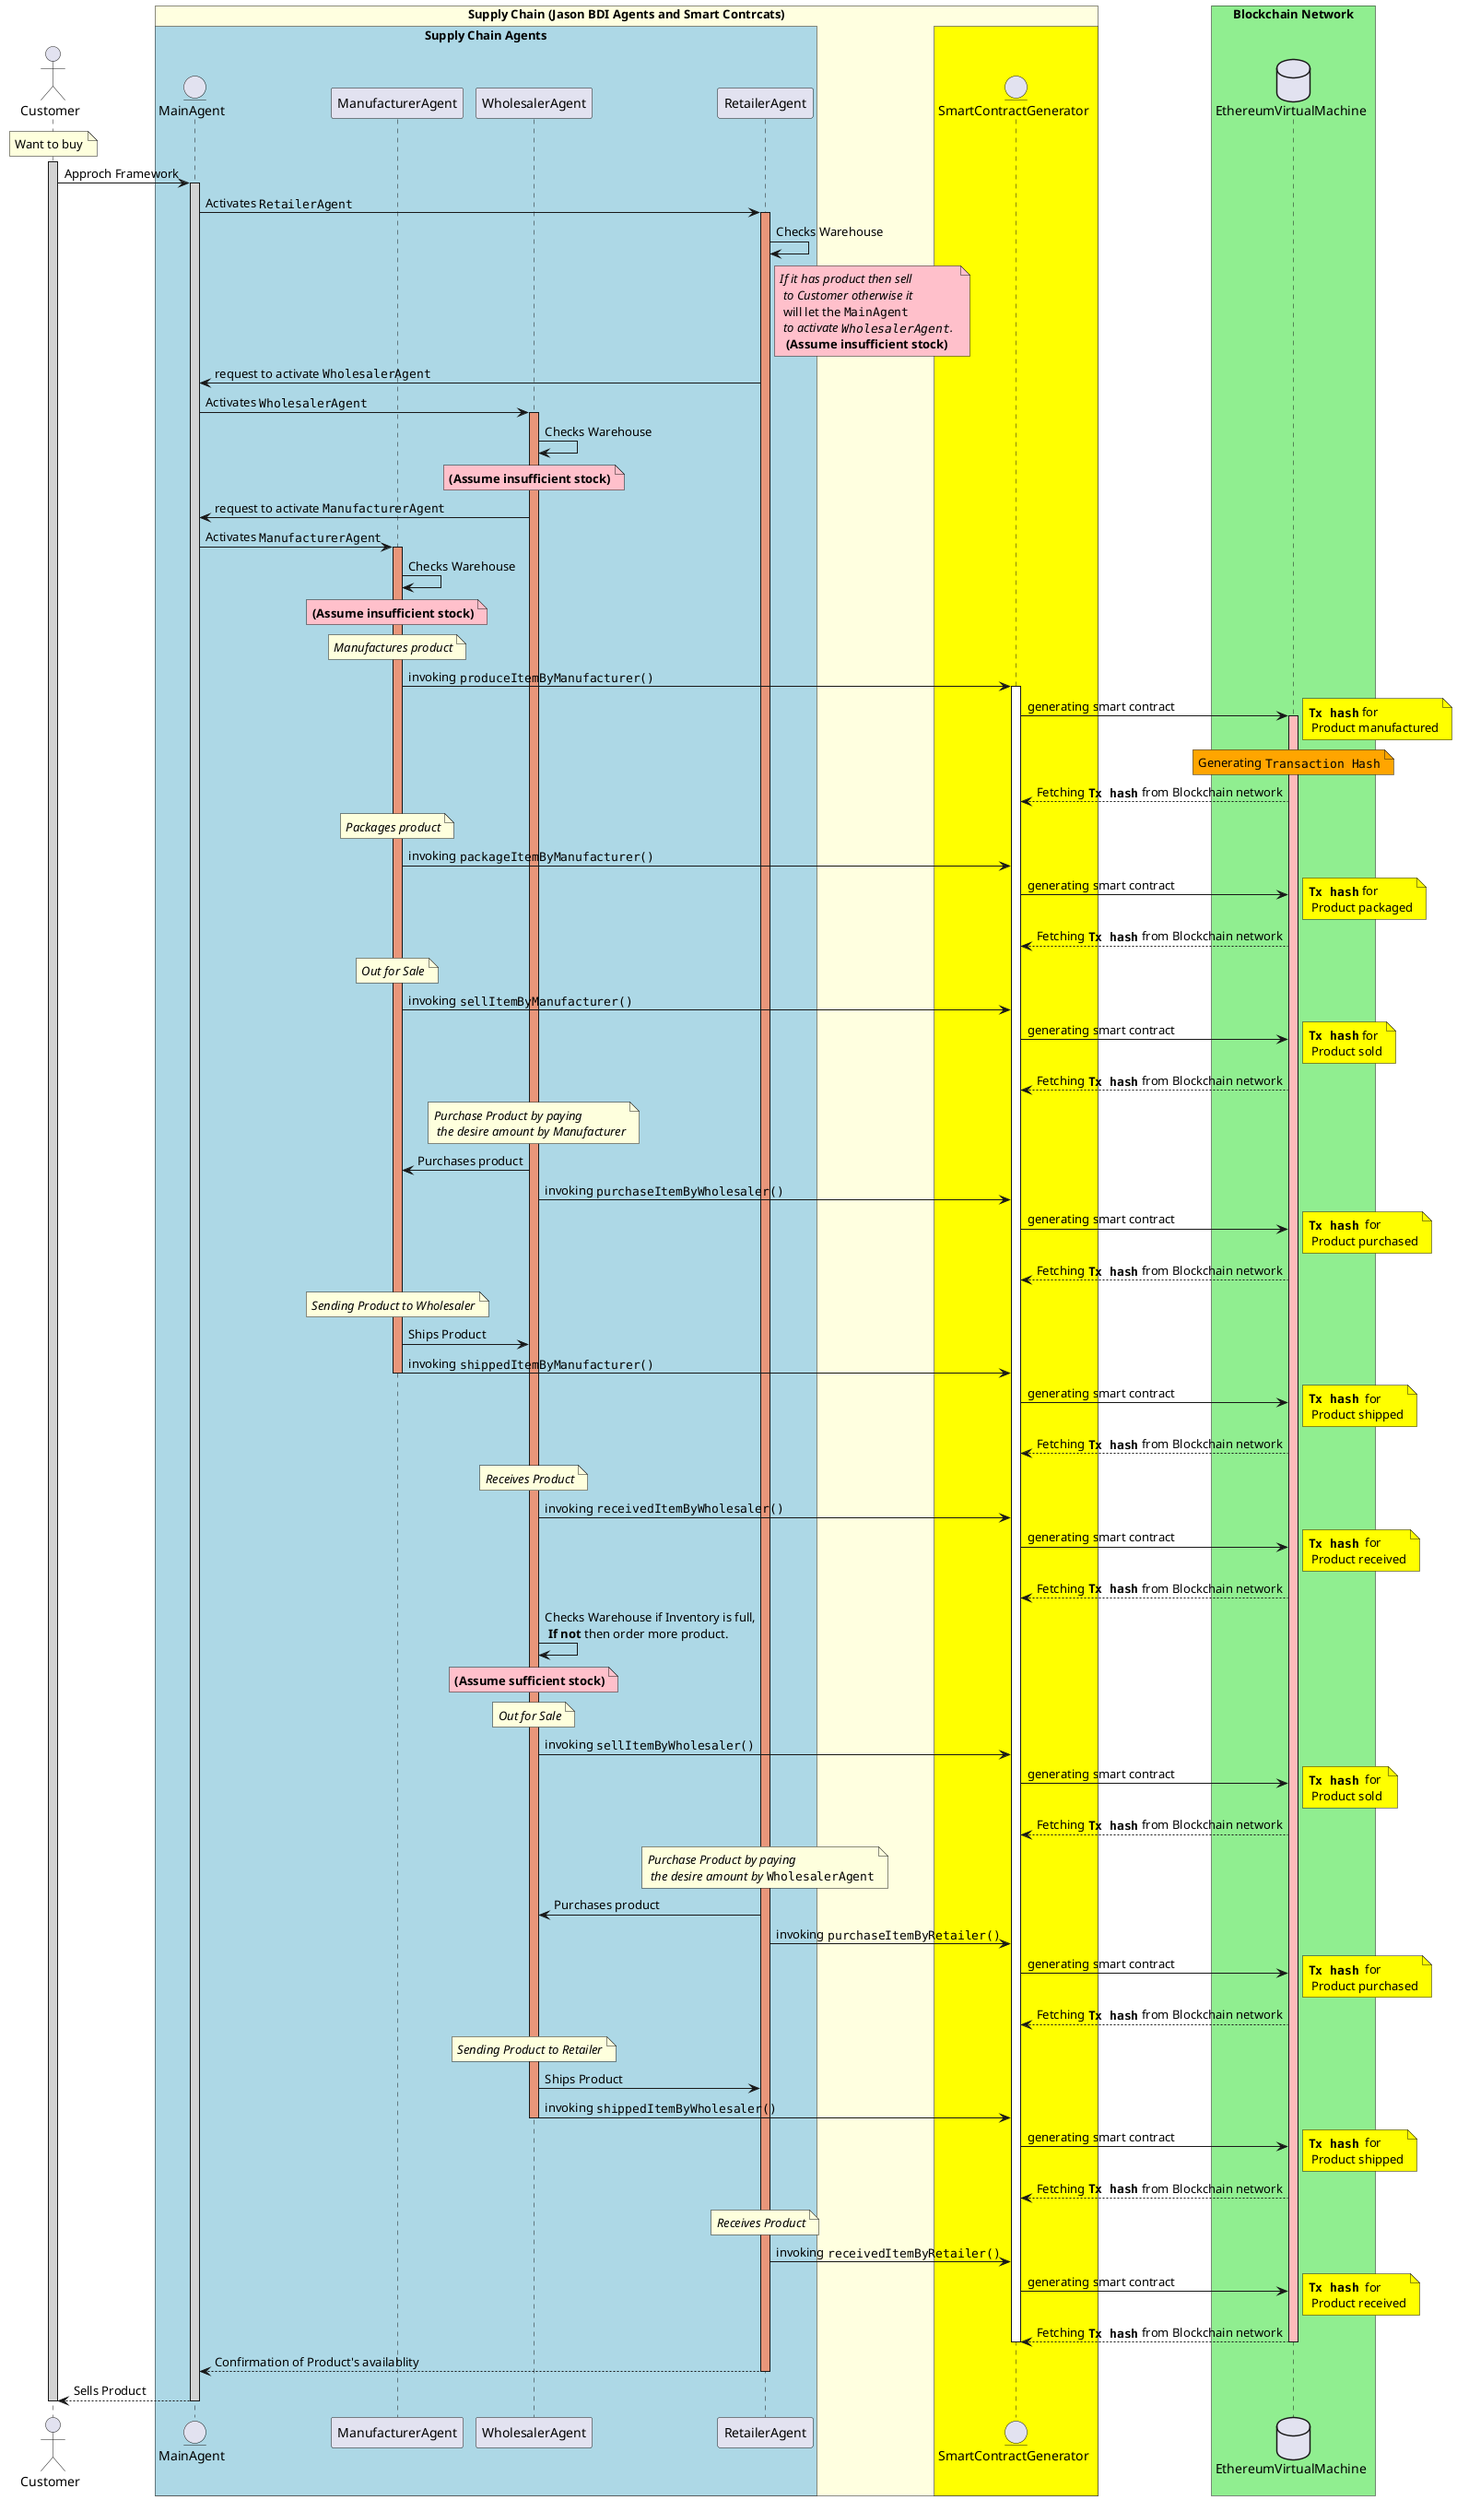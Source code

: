 @startuml
!pragma teoz true
actor Customer
box "Supply Chain (Jason BDI Agents and Smart Contrcats)" #LightYellow

box "Supply Chain Agents" #LightBlue
entity MainAgent
Participant ManufacturerAgent
Participant WholesalerAgent
Participant RetailerAgent
end box

box #Yellow
entity SmartContractGenerator as App
end box

end box

note over Customer: Want to buy
activate Customer #LightGrey
Customer -> MainAgent : Approch Framework
activate MainAgent #LightGrey

MainAgent -> RetailerAgent : Activates ""RetailerAgent""
activate RetailerAgent #DarkSalmon
RetailerAgent -> RetailerAgent: Checks Warehouse
note right RetailerAgent #Pink : //If it has product then sell// \n //to Customer otherwise it// \n will let the ""MainAgent"" \n //to activate ""WholesalerAgent"".// \n  **(Assume insufficient stock)**

RetailerAgent -> MainAgent : request to activate ""WholesalerAgent""
MainAgent-> WholesalerAgent: Activates ""WholesalerAgent""
activate WholesalerAgent #DarkSalmon
WholesalerAgent -> WholesalerAgent : Checks Warehouse
note over WholesalerAgent #Pink :  **(Assume insufficient stock)**
WholesalerAgent -> MainAgent : request to activate ""ManufacturerAgent""
MainAgent-> ManufacturerAgent: Activates ""ManufacturerAgent""
activate ManufacturerAgent #DarkSalmon
ManufacturerAgent -> ManufacturerAgent : Checks Warehouse
note over ManufacturerAgent #Pink : **(Assume insufficient stock)**

box "Blockchain Network" #LightGreen
database EthereumVirtualMachine as EVM
end box

note over ManufacturerAgent: //Manufactures product//
ManufacturerAgent -> App: invoking ""produceItemByManufacturer()""
activate App
App -> EVM : generating smart contract
activate EVM #FFBBBB
note over EVM #Orange: Generating ""Transaction Hash""
note right #yellow: **""Tx hash""** for \n Product manufactured
EVM --> App: Fetching **""Tx hash""** from Blockchain network

note over ManufacturerAgent: //Packages product//
ManufacturerAgent -> App: invoking ""packageItemByManufacturer()""
App -> EVM: generating smart contract
note right #yellow: **""Tx hash""** for \n Product packaged
EVM --> App: Fetching **""Tx hash""** from Blockchain network

note over ManufacturerAgent: //Out for Sale//
ManufacturerAgent-> App: invoking ""sellItemByManufacturer()""
App -> EVM: generating smart contract
note right #yellow: **""Tx hash""** for \n Product sold
EVM --> App: Fetching **""Tx hash""** from Blockchain network

note over WholesalerAgent: //Purchase Product by paying// \n //the desire amount by Manufacturer//
WholesalerAgent -> ManufacturerAgent : Purchases product
WholesalerAgent -> App  : invoking ""purchaseItemByWholesaler()""
App -> EVM: generating smart contract
note right #yellow: **""Tx hash""**  for \n Product purchased
EVM --> App: Fetching **""Tx hash""** from Blockchain network

note over ManufacturerAgent: //Sending Product to Wholesaler//
ManufacturerAgent -> WholesalerAgent: Ships Product
ManufacturerAgent -> App: invoking ""shippedItemByManufacturer()""
deactivate ManufacturerAgent
App -> EVM: generating smart contract
note right #yellow: **""Tx hash""**  for \n Product shipped
EVM --> App: Fetching **""Tx hash""** from Blockchain network
 

note over WholesalerAgent: //Receives Product//
WholesalerAgent -> App: invoking ""receivedItemByWholesaler()""
App -> EVM: generating smart contract
note right #yellow: **""Tx hash""**  for \n Product received
EVM --> App: Fetching **""Tx hash""** from Blockchain network

WholesalerAgent -> WholesalerAgent : Checks Warehouse if Inventory is full, \n **If not** then order more product.
note over WholesalerAgent #Pink :  **(Assume sufficient stock)**

note over WholesalerAgent: //Out for Sale//
WholesalerAgent -> App: invoking ""sellItemByWholesaler()""
App -> EVM: generating smart contract
note right #yellow: **""Tx hash""**  for \n Product sold
EVM --> App: Fetching **""Tx hash""** from Blockchain network

note over RetailerAgent: //Purchase Product by paying// \n //the desire amount by// ""WholesalerAgent""

RetailerAgent -> WholesalerAgent : Purchases product
RetailerAgent -> App  : invoking ""purchaseItemByRetailer()""
App -> EVM: generating smart contract
note right #yellow: **""Tx hash""**  for \n Product purchased
EVM --> App: Fetching **""Tx hash""** from Blockchain network

note over WholesalerAgent: //Sending Product to Retailer//
WholesalerAgent -> RetailerAgent: Ships Product
WholesalerAgent -> App: invoking ""shippedItemByWholesaler()""
deactivate WholesalerAgent
App -> EVM: generating smart contract
note right #yellow: **""Tx hash""**  for \n Product shipped
EVM --> App: Fetching **""Tx hash""** from Blockchain network

note over RetailerAgent: //Receives Product//
RetailerAgent -> App: invoking ""receivedItemByRetailer()""
App -> EVM: generating smart contract
note right #yellow: **""Tx hash""**  for \n Product received
EVM --> App: Fetching **""Tx hash""** from Blockchain network
deactivate EVM
deactivate App
RetailerAgent --> MainAgent: Confirmation of Product's availablity
deactivate RetailerAgent


MainAgent --> Customer : Sells Product
deactivate MainAgent
deactivate Customer
@enduml